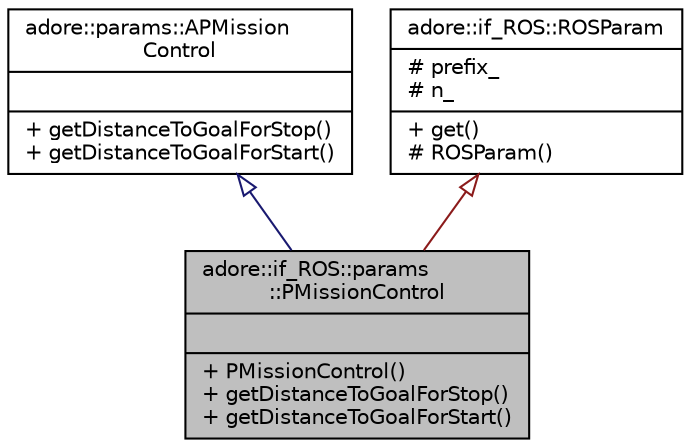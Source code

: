 digraph "adore::if_ROS::params::PMissionControl"
{
 // LATEX_PDF_SIZE
  edge [fontname="Helvetica",fontsize="10",labelfontname="Helvetica",labelfontsize="10"];
  node [fontname="Helvetica",fontsize="10",shape=record];
  Node1 [label="{adore::if_ROS::params\l::PMissionControl\n||+ PMissionControl()\l+ getDistanceToGoalForStop()\l+ getDistanceToGoalForStart()\l}",height=0.2,width=0.4,color="black", fillcolor="grey75", style="filled", fontcolor="black",tooltip=" "];
  Node2 -> Node1 [dir="back",color="midnightblue",fontsize="10",style="solid",arrowtail="onormal",fontname="Helvetica"];
  Node2 [label="{adore::params::APMission\lControl\n||+ getDistanceToGoalForStop()\l+ getDistanceToGoalForStart()\l}",height=0.2,width=0.4,color="black", fillcolor="white", style="filled",URL="$classadore_1_1params_1_1APMissionControl.html",tooltip="abstract class containing parameters for mission controller configuration"];
  Node3 -> Node1 [dir="back",color="firebrick4",fontsize="10",style="solid",arrowtail="onormal",fontname="Helvetica"];
  Node3 [label="{adore::if_ROS::ROSParam\n|# prefix_\l# n_\l|+ get()\l# ROSParam()\l}",height=0.2,width=0.4,color="black", fillcolor="white", style="filled",URL="$classadore_1_1if__ROS_1_1ROSParam.html",tooltip=" "];
}
